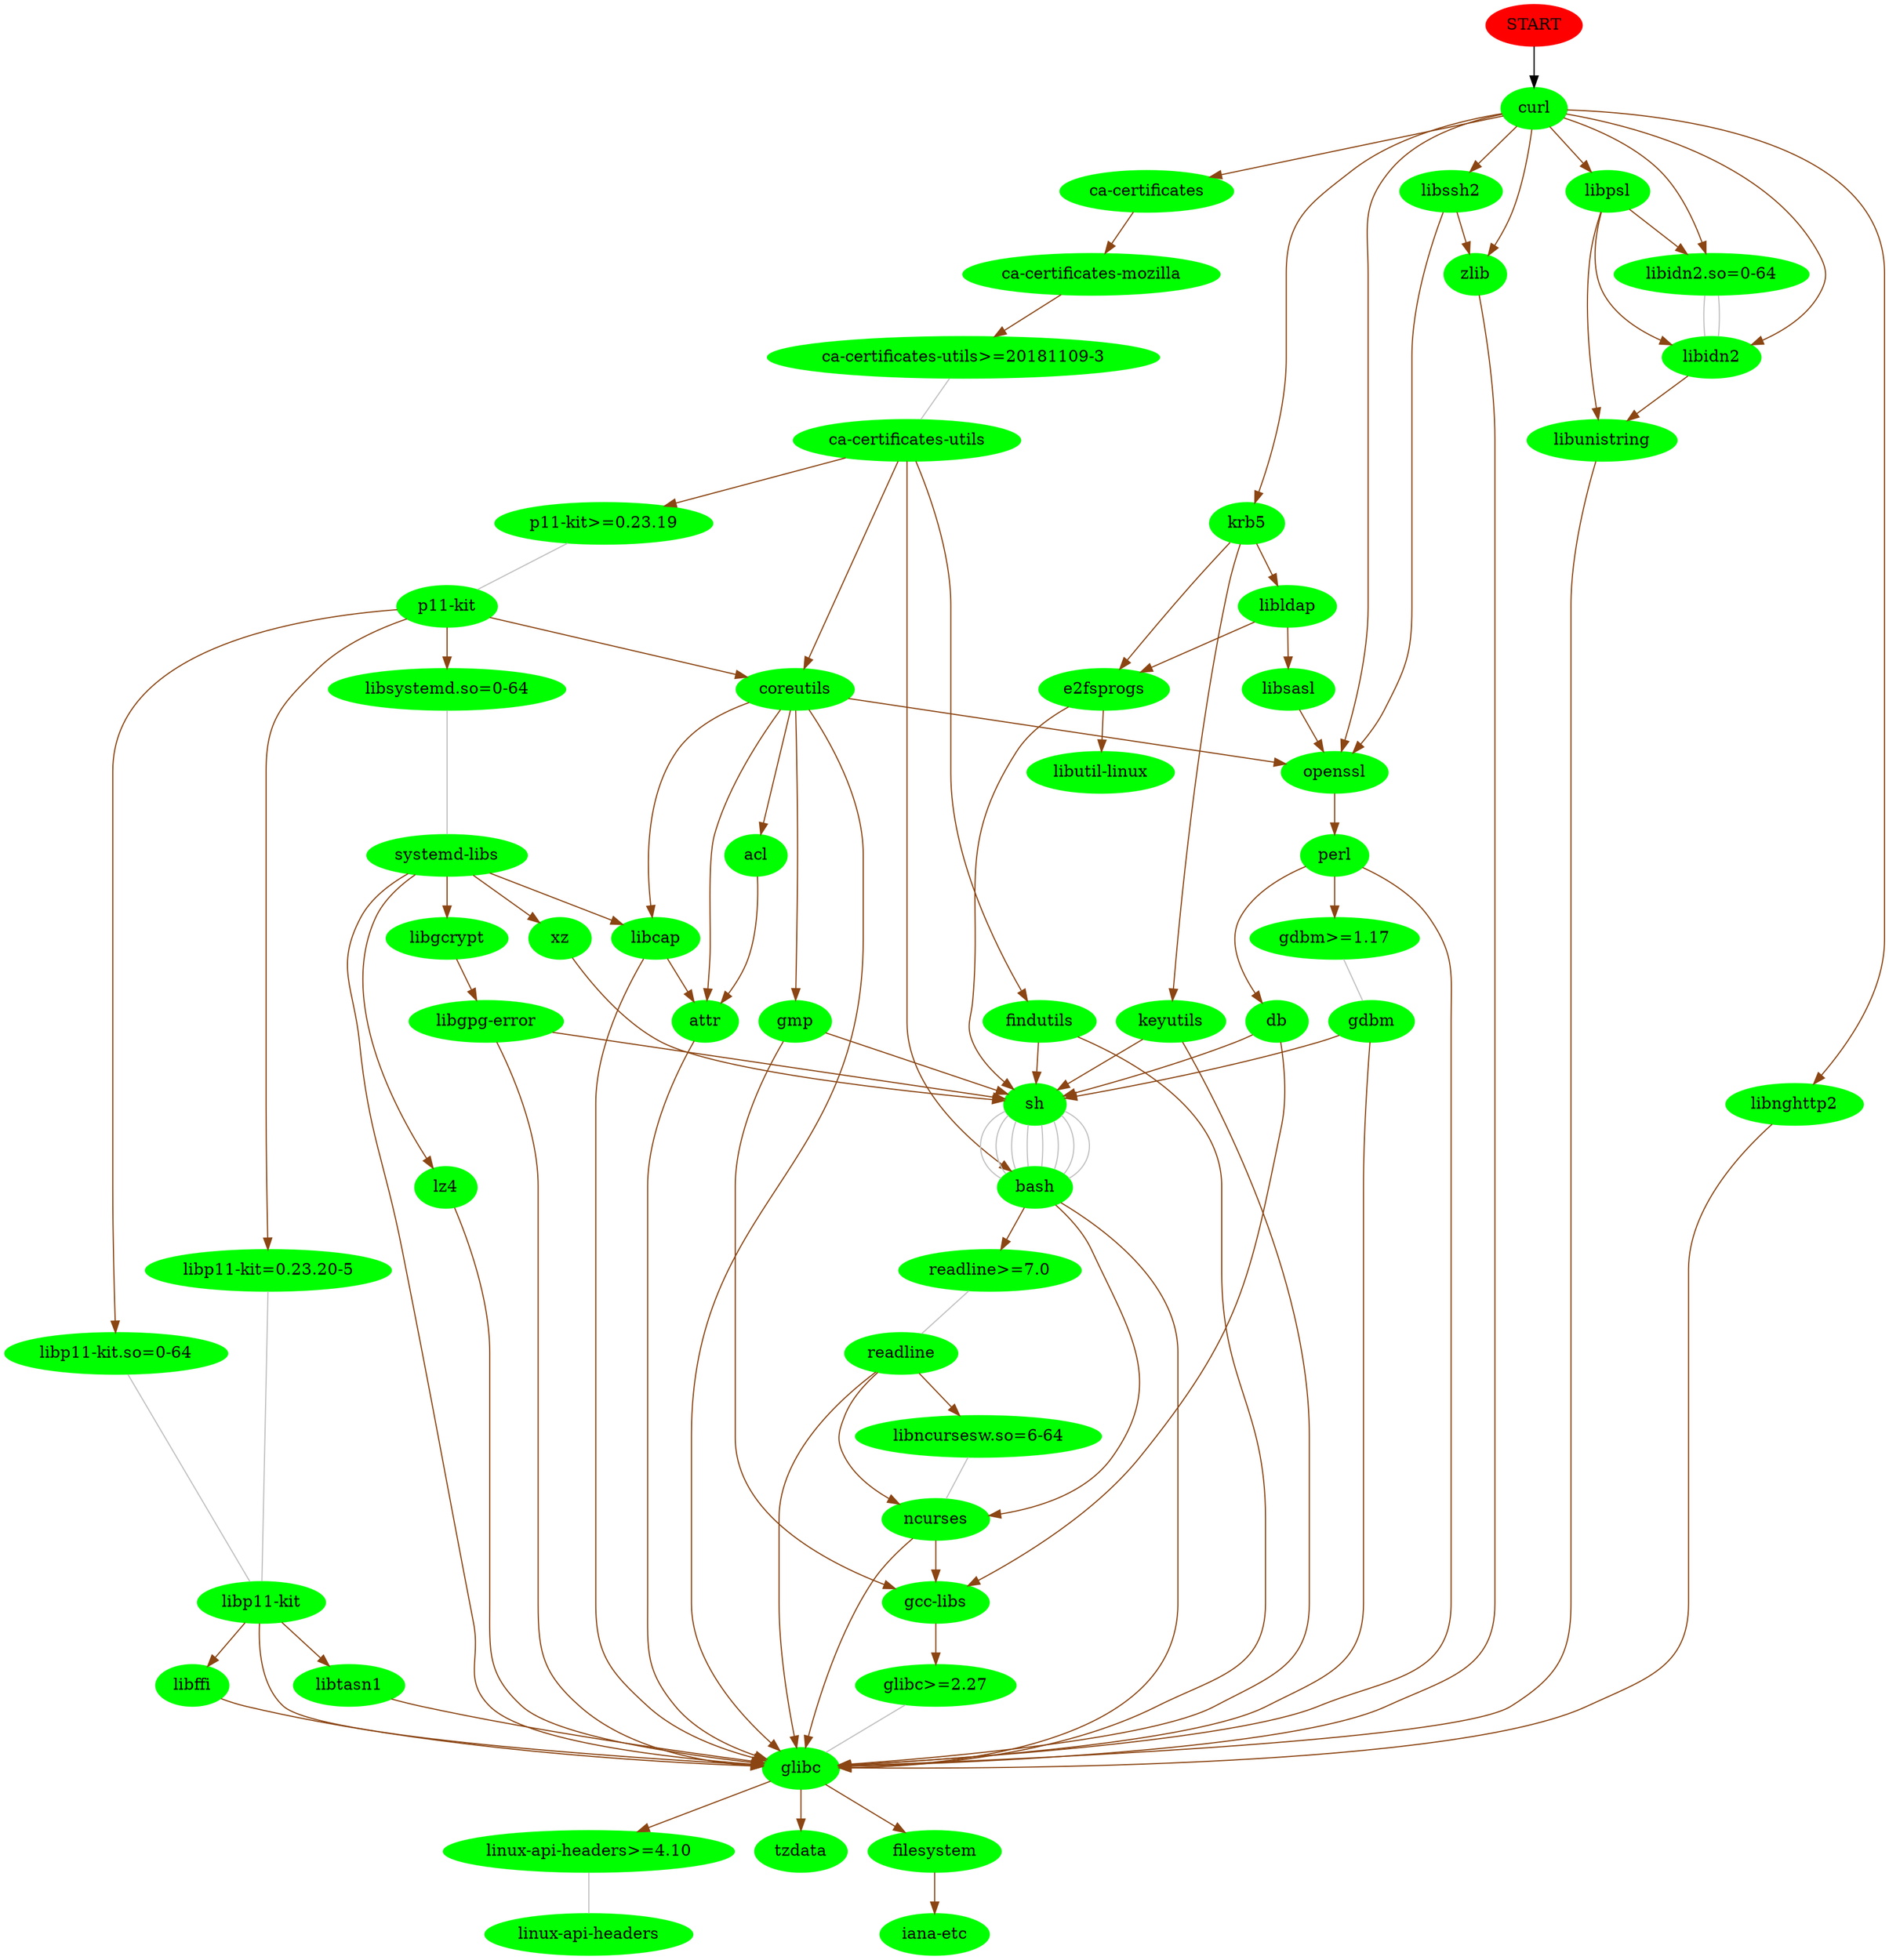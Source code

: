 digraph G { START [color=red, style=filled];
node [style=filled, color=green];
 "START" -> "curl";
"curl" -> "ca-certificates" [color=chocolate4];
"ca-certificates" -> "ca-certificates-mozilla" [color=chocolate4];
"ca-certificates-mozilla" -> "ca-certificates-utils>=20181109-3" [color=chocolate4];
"ca-certificates-utils>=20181109-3" -> "ca-certificates-utils" [arrowhead=none, color=grey];
"ca-certificates-utils" -> "bash" [color=chocolate4];
"bash" -> "readline>=7.0" [color=chocolate4];
"readline>=7.0" -> "readline" [arrowhead=none, color=grey];
"readline" -> "glibc" [color=chocolate4];
"glibc" -> "linux-api-headers>=4.10" [color=chocolate4];
"linux-api-headers>=4.10" -> "linux-api-headers" [arrowhead=none, color=grey];
"glibc" -> "tzdata" [color=chocolate4];
"glibc" -> "filesystem" [color=chocolate4];
"filesystem" -> "iana-etc" [color=chocolate4];
"readline" -> "ncurses" [color=chocolate4];
"ncurses" -> "glibc" [color=chocolate4];
"ncurses" -> "gcc-libs" [color=chocolate4];
"gcc-libs" -> "glibc>=2.27" [color=chocolate4];
"glibc>=2.27" -> "glibc" [arrowhead=none, color=grey];
"readline" -> "libncursesw.so=6-64" [color=chocolate4];
"libncursesw.so=6-64" -> "ncurses" [arrowhead=none, color=grey];
"bash" -> "glibc" [color=chocolate4];
"bash" -> "ncurses" [color=chocolate4];
"ca-certificates-utils" -> "coreutils" [color=chocolate4];
"coreutils" -> "glibc" [color=chocolate4];
"coreutils" -> "acl" [color=chocolate4];
"acl" -> "attr" [color=chocolate4];
"attr" -> "glibc" [color=chocolate4];
"coreutils" -> "attr" [color=chocolate4];
"coreutils" -> "gmp" [color=chocolate4];
"gmp" -> "gcc-libs" [color=chocolate4];
"gmp" -> "sh" [color=chocolate4];
"sh" -> "bash" [arrowhead=none, color=grey];
"coreutils" -> "libcap" [color=chocolate4];
"libcap" -> "glibc" [color=chocolate4];
"libcap" -> "attr" [color=chocolate4];
"coreutils" -> "openssl" [color=chocolate4];
"openssl" -> "perl" [color=chocolate4];
"perl" -> "gdbm>=1.17" [color=chocolate4];
"gdbm>=1.17" -> "gdbm" [arrowhead=none, color=grey];
"gdbm" -> "glibc" [color=chocolate4];
"gdbm" -> "sh" [color=chocolate4];
"sh" -> "bash" [arrowhead=none, color=grey];
"perl" -> "db" [color=chocolate4];
"db" -> "gcc-libs" [color=chocolate4];
"db" -> "sh" [color=chocolate4];
"sh" -> "bash" [arrowhead=none, color=grey];
"perl" -> "glibc" [color=chocolate4];
"ca-certificates-utils" -> "findutils" [color=chocolate4];
"findutils" -> "glibc" [color=chocolate4];
"findutils" -> "sh" [color=chocolate4];
"sh" -> "bash" [arrowhead=none, color=grey];
"ca-certificates-utils" -> "p11-kit>=0.23.19" [color=chocolate4];
"p11-kit>=0.23.19" -> "p11-kit" [arrowhead=none, color=grey];
"p11-kit" -> "libp11-kit=0.23.20-5" [color=chocolate4];
"libp11-kit=0.23.20-5" -> "libp11-kit" [arrowhead=none, color=grey];
"libp11-kit" -> "glibc" [color=chocolate4];
"libp11-kit" -> "libtasn1" [color=chocolate4];
"libtasn1" -> "glibc" [color=chocolate4];
"libp11-kit" -> "libffi" [color=chocolate4];
"libffi" -> "glibc" [color=chocolate4];
"p11-kit" -> "coreutils" [color=chocolate4];
"p11-kit" -> "libp11-kit.so=0-64" [color=chocolate4];
"libp11-kit.so=0-64" -> "libp11-kit" [arrowhead=none, color=grey];
"p11-kit" -> "libsystemd.so=0-64" [color=chocolate4];
"libsystemd.so=0-64" -> "systemd-libs" [arrowhead=none, color=grey];
"systemd-libs" -> "glibc" [color=chocolate4];
"systemd-libs" -> "libcap" [color=chocolate4];
"systemd-libs" -> "libgcrypt" [color=chocolate4];
"libgcrypt" -> "libgpg-error" [color=chocolate4];
"libgpg-error" -> "glibc" [color=chocolate4];
"libgpg-error" -> "sh" [color=chocolate4];
"sh" -> "bash" [arrowhead=none, color=grey];
"systemd-libs" -> "lz4" [color=chocolate4];
"lz4" -> "glibc" [color=chocolate4];
"systemd-libs" -> "xz" [color=chocolate4];
"xz" -> "sh" [color=chocolate4];
"sh" -> "bash" [arrowhead=none, color=grey];
"curl" -> "krb5" [color=chocolate4];
"krb5" -> "e2fsprogs" [color=chocolate4];
"e2fsprogs" -> "sh" [color=chocolate4];
"sh" -> "bash" [arrowhead=none, color=grey];
"e2fsprogs" -> "libutil-linux" [color=chocolate4];
"krb5" -> "libldap" [color=chocolate4];
"libldap" -> "libsasl" [color=chocolate4];
"libsasl" -> "openssl" [color=chocolate4];
"libldap" -> "e2fsprogs" [color=chocolate4];
"krb5" -> "keyutils" [color=chocolate4];
"keyutils" -> "glibc" [color=chocolate4];
"keyutils" -> "sh" [color=chocolate4];
"sh" -> "bash" [arrowhead=none, color=grey];
"curl" -> "libssh2" [color=chocolate4];
"libssh2" -> "openssl" [color=chocolate4];
"libssh2" -> "zlib" [color=chocolate4];
"zlib" -> "glibc" [color=chocolate4];
"curl" -> "openssl" [color=chocolate4];
"curl" -> "zlib" [color=chocolate4];
"curl" -> "libpsl" [color=chocolate4];
"libpsl" -> "libidn2" [color=chocolate4];
"libidn2" -> "libunistring" [color=chocolate4];
"libunistring" -> "glibc" [color=chocolate4];
"libpsl" -> "libidn2.so=0-64" [color=chocolate4];
"libidn2.so=0-64" -> "libidn2" [arrowhead=none, color=grey];
"libpsl" -> "libunistring" [color=chocolate4];
"curl" -> "libnghttp2" [color=chocolate4];
"libnghttp2" -> "glibc" [color=chocolate4];
"curl" -> "libidn2" [color=chocolate4];
"curl" -> "libidn2.so=0-64" [color=chocolate4];
"libidn2.so=0-64" -> "libidn2" [arrowhead=none, color=grey];
}
